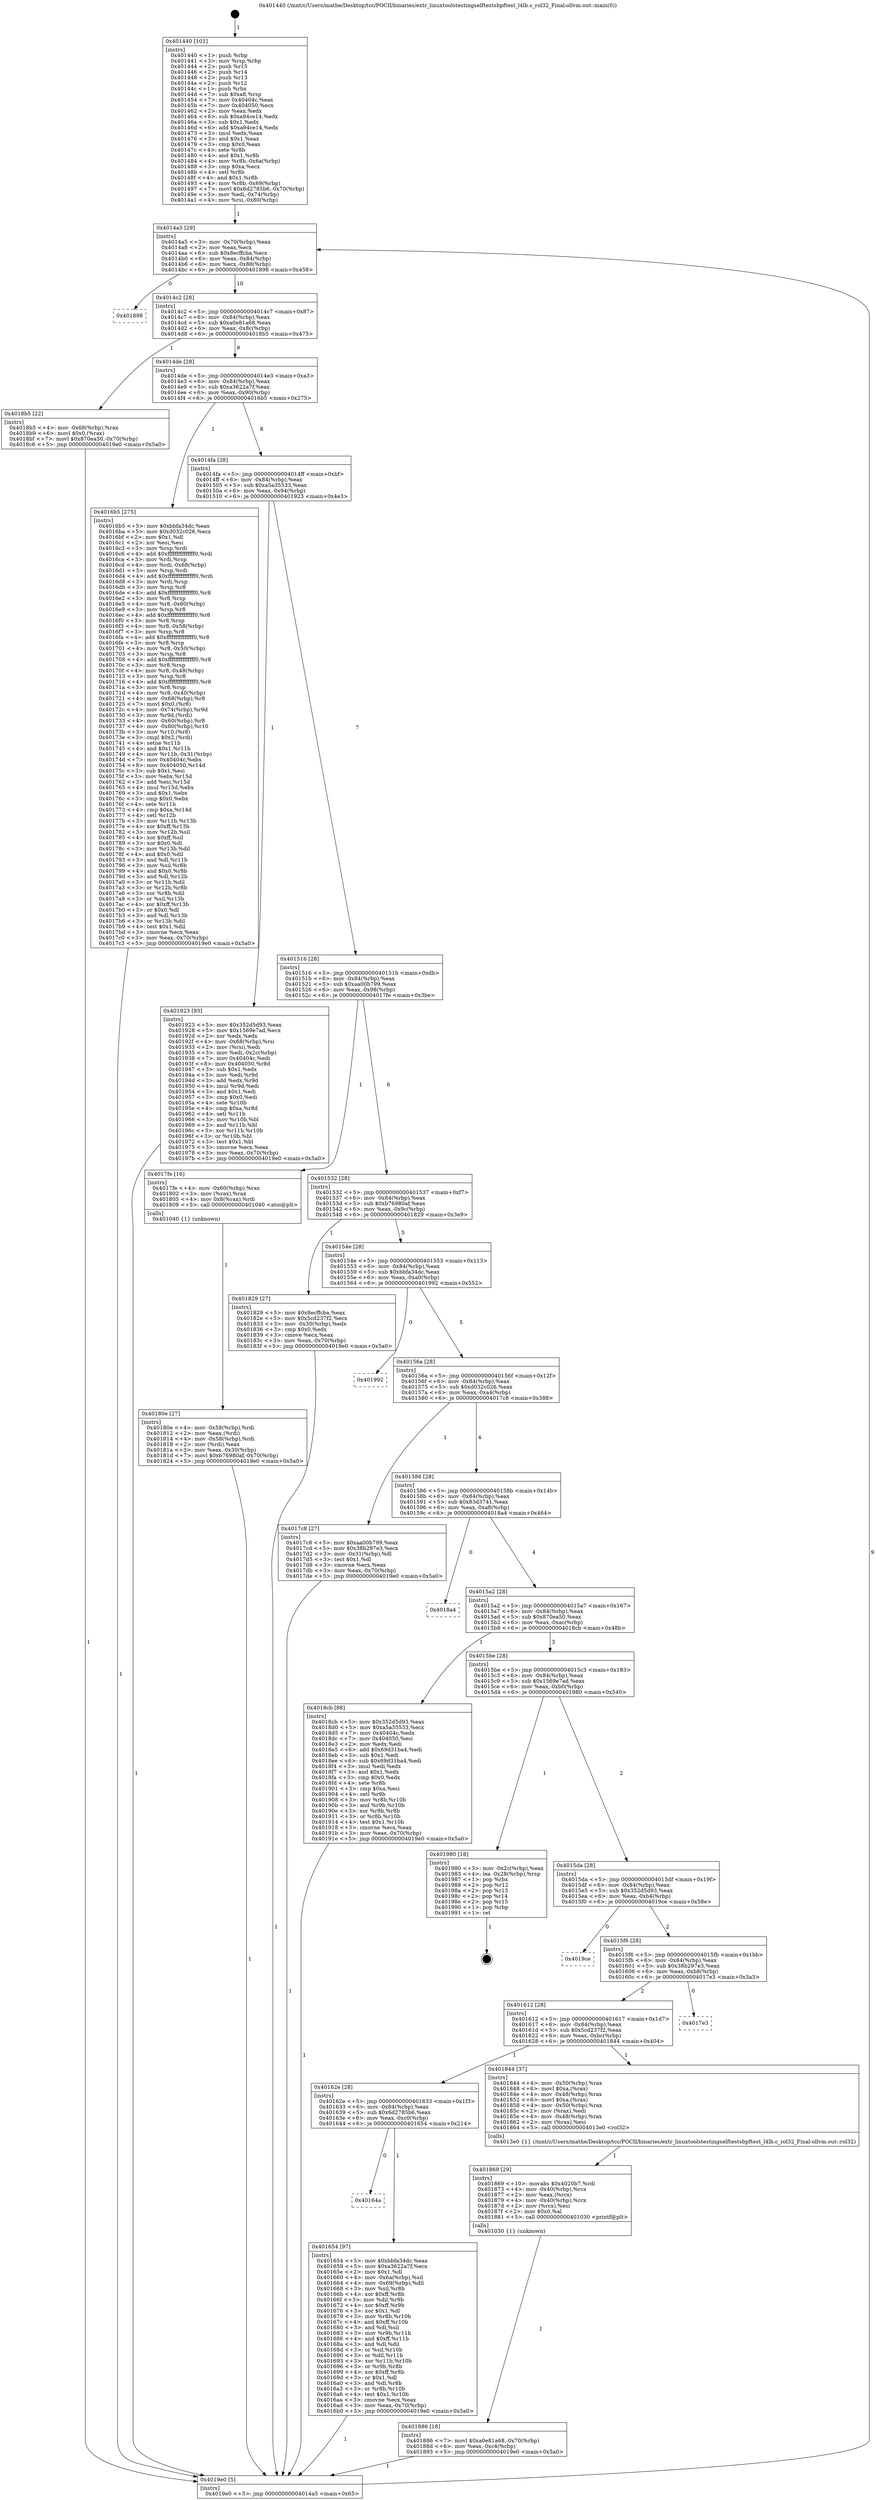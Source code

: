 digraph "0x401440" {
  label = "0x401440 (/mnt/c/Users/mathe/Desktop/tcc/POCII/binaries/extr_linuxtoolstestingselftestsbpftest_l4lb.c_rol32_Final-ollvm.out::main(0))"
  labelloc = "t"
  node[shape=record]

  Entry [label="",width=0.3,height=0.3,shape=circle,fillcolor=black,style=filled]
  "0x4014a5" [label="{
     0x4014a5 [29]\l
     | [instrs]\l
     &nbsp;&nbsp;0x4014a5 \<+3\>: mov -0x70(%rbp),%eax\l
     &nbsp;&nbsp;0x4014a8 \<+2\>: mov %eax,%ecx\l
     &nbsp;&nbsp;0x4014aa \<+6\>: sub $0x8ecffcba,%ecx\l
     &nbsp;&nbsp;0x4014b0 \<+6\>: mov %eax,-0x84(%rbp)\l
     &nbsp;&nbsp;0x4014b6 \<+6\>: mov %ecx,-0x88(%rbp)\l
     &nbsp;&nbsp;0x4014bc \<+6\>: je 0000000000401898 \<main+0x458\>\l
  }"]
  "0x401898" [label="{
     0x401898\l
  }", style=dashed]
  "0x4014c2" [label="{
     0x4014c2 [28]\l
     | [instrs]\l
     &nbsp;&nbsp;0x4014c2 \<+5\>: jmp 00000000004014c7 \<main+0x87\>\l
     &nbsp;&nbsp;0x4014c7 \<+6\>: mov -0x84(%rbp),%eax\l
     &nbsp;&nbsp;0x4014cd \<+5\>: sub $0xa0e81a68,%eax\l
     &nbsp;&nbsp;0x4014d2 \<+6\>: mov %eax,-0x8c(%rbp)\l
     &nbsp;&nbsp;0x4014d8 \<+6\>: je 00000000004018b5 \<main+0x475\>\l
  }"]
  Exit [label="",width=0.3,height=0.3,shape=circle,fillcolor=black,style=filled,peripheries=2]
  "0x4018b5" [label="{
     0x4018b5 [22]\l
     | [instrs]\l
     &nbsp;&nbsp;0x4018b5 \<+4\>: mov -0x68(%rbp),%rax\l
     &nbsp;&nbsp;0x4018b9 \<+6\>: movl $0x0,(%rax)\l
     &nbsp;&nbsp;0x4018bf \<+7\>: movl $0x870ea50,-0x70(%rbp)\l
     &nbsp;&nbsp;0x4018c6 \<+5\>: jmp 00000000004019e0 \<main+0x5a0\>\l
  }"]
  "0x4014de" [label="{
     0x4014de [28]\l
     | [instrs]\l
     &nbsp;&nbsp;0x4014de \<+5\>: jmp 00000000004014e3 \<main+0xa3\>\l
     &nbsp;&nbsp;0x4014e3 \<+6\>: mov -0x84(%rbp),%eax\l
     &nbsp;&nbsp;0x4014e9 \<+5\>: sub $0xa3622a7f,%eax\l
     &nbsp;&nbsp;0x4014ee \<+6\>: mov %eax,-0x90(%rbp)\l
     &nbsp;&nbsp;0x4014f4 \<+6\>: je 00000000004016b5 \<main+0x275\>\l
  }"]
  "0x401886" [label="{
     0x401886 [18]\l
     | [instrs]\l
     &nbsp;&nbsp;0x401886 \<+7\>: movl $0xa0e81a68,-0x70(%rbp)\l
     &nbsp;&nbsp;0x40188d \<+6\>: mov %eax,-0xc4(%rbp)\l
     &nbsp;&nbsp;0x401893 \<+5\>: jmp 00000000004019e0 \<main+0x5a0\>\l
  }"]
  "0x4016b5" [label="{
     0x4016b5 [275]\l
     | [instrs]\l
     &nbsp;&nbsp;0x4016b5 \<+5\>: mov $0xbbfa34dc,%eax\l
     &nbsp;&nbsp;0x4016ba \<+5\>: mov $0xd032c026,%ecx\l
     &nbsp;&nbsp;0x4016bf \<+2\>: mov $0x1,%dl\l
     &nbsp;&nbsp;0x4016c1 \<+2\>: xor %esi,%esi\l
     &nbsp;&nbsp;0x4016c3 \<+3\>: mov %rsp,%rdi\l
     &nbsp;&nbsp;0x4016c6 \<+4\>: add $0xfffffffffffffff0,%rdi\l
     &nbsp;&nbsp;0x4016ca \<+3\>: mov %rdi,%rsp\l
     &nbsp;&nbsp;0x4016cd \<+4\>: mov %rdi,-0x68(%rbp)\l
     &nbsp;&nbsp;0x4016d1 \<+3\>: mov %rsp,%rdi\l
     &nbsp;&nbsp;0x4016d4 \<+4\>: add $0xfffffffffffffff0,%rdi\l
     &nbsp;&nbsp;0x4016d8 \<+3\>: mov %rdi,%rsp\l
     &nbsp;&nbsp;0x4016db \<+3\>: mov %rsp,%r8\l
     &nbsp;&nbsp;0x4016de \<+4\>: add $0xfffffffffffffff0,%r8\l
     &nbsp;&nbsp;0x4016e2 \<+3\>: mov %r8,%rsp\l
     &nbsp;&nbsp;0x4016e5 \<+4\>: mov %r8,-0x60(%rbp)\l
     &nbsp;&nbsp;0x4016e9 \<+3\>: mov %rsp,%r8\l
     &nbsp;&nbsp;0x4016ec \<+4\>: add $0xfffffffffffffff0,%r8\l
     &nbsp;&nbsp;0x4016f0 \<+3\>: mov %r8,%rsp\l
     &nbsp;&nbsp;0x4016f3 \<+4\>: mov %r8,-0x58(%rbp)\l
     &nbsp;&nbsp;0x4016f7 \<+3\>: mov %rsp,%r8\l
     &nbsp;&nbsp;0x4016fa \<+4\>: add $0xfffffffffffffff0,%r8\l
     &nbsp;&nbsp;0x4016fe \<+3\>: mov %r8,%rsp\l
     &nbsp;&nbsp;0x401701 \<+4\>: mov %r8,-0x50(%rbp)\l
     &nbsp;&nbsp;0x401705 \<+3\>: mov %rsp,%r8\l
     &nbsp;&nbsp;0x401708 \<+4\>: add $0xfffffffffffffff0,%r8\l
     &nbsp;&nbsp;0x40170c \<+3\>: mov %r8,%rsp\l
     &nbsp;&nbsp;0x40170f \<+4\>: mov %r8,-0x48(%rbp)\l
     &nbsp;&nbsp;0x401713 \<+3\>: mov %rsp,%r8\l
     &nbsp;&nbsp;0x401716 \<+4\>: add $0xfffffffffffffff0,%r8\l
     &nbsp;&nbsp;0x40171a \<+3\>: mov %r8,%rsp\l
     &nbsp;&nbsp;0x40171d \<+4\>: mov %r8,-0x40(%rbp)\l
     &nbsp;&nbsp;0x401721 \<+4\>: mov -0x68(%rbp),%r8\l
     &nbsp;&nbsp;0x401725 \<+7\>: movl $0x0,(%r8)\l
     &nbsp;&nbsp;0x40172c \<+4\>: mov -0x74(%rbp),%r9d\l
     &nbsp;&nbsp;0x401730 \<+3\>: mov %r9d,(%rdi)\l
     &nbsp;&nbsp;0x401733 \<+4\>: mov -0x60(%rbp),%r8\l
     &nbsp;&nbsp;0x401737 \<+4\>: mov -0x80(%rbp),%r10\l
     &nbsp;&nbsp;0x40173b \<+3\>: mov %r10,(%r8)\l
     &nbsp;&nbsp;0x40173e \<+3\>: cmpl $0x2,(%rdi)\l
     &nbsp;&nbsp;0x401741 \<+4\>: setne %r11b\l
     &nbsp;&nbsp;0x401745 \<+4\>: and $0x1,%r11b\l
     &nbsp;&nbsp;0x401749 \<+4\>: mov %r11b,-0x31(%rbp)\l
     &nbsp;&nbsp;0x40174d \<+7\>: mov 0x40404c,%ebx\l
     &nbsp;&nbsp;0x401754 \<+8\>: mov 0x404050,%r14d\l
     &nbsp;&nbsp;0x40175c \<+3\>: sub $0x1,%esi\l
     &nbsp;&nbsp;0x40175f \<+3\>: mov %ebx,%r15d\l
     &nbsp;&nbsp;0x401762 \<+3\>: add %esi,%r15d\l
     &nbsp;&nbsp;0x401765 \<+4\>: imul %r15d,%ebx\l
     &nbsp;&nbsp;0x401769 \<+3\>: and $0x1,%ebx\l
     &nbsp;&nbsp;0x40176c \<+3\>: cmp $0x0,%ebx\l
     &nbsp;&nbsp;0x40176f \<+4\>: sete %r11b\l
     &nbsp;&nbsp;0x401773 \<+4\>: cmp $0xa,%r14d\l
     &nbsp;&nbsp;0x401777 \<+4\>: setl %r12b\l
     &nbsp;&nbsp;0x40177b \<+3\>: mov %r11b,%r13b\l
     &nbsp;&nbsp;0x40177e \<+4\>: xor $0xff,%r13b\l
     &nbsp;&nbsp;0x401782 \<+3\>: mov %r12b,%sil\l
     &nbsp;&nbsp;0x401785 \<+4\>: xor $0xff,%sil\l
     &nbsp;&nbsp;0x401789 \<+3\>: xor $0x0,%dl\l
     &nbsp;&nbsp;0x40178c \<+3\>: mov %r13b,%dil\l
     &nbsp;&nbsp;0x40178f \<+4\>: and $0x0,%dil\l
     &nbsp;&nbsp;0x401793 \<+3\>: and %dl,%r11b\l
     &nbsp;&nbsp;0x401796 \<+3\>: mov %sil,%r8b\l
     &nbsp;&nbsp;0x401799 \<+4\>: and $0x0,%r8b\l
     &nbsp;&nbsp;0x40179d \<+3\>: and %dl,%r12b\l
     &nbsp;&nbsp;0x4017a0 \<+3\>: or %r11b,%dil\l
     &nbsp;&nbsp;0x4017a3 \<+3\>: or %r12b,%r8b\l
     &nbsp;&nbsp;0x4017a6 \<+3\>: xor %r8b,%dil\l
     &nbsp;&nbsp;0x4017a9 \<+3\>: or %sil,%r13b\l
     &nbsp;&nbsp;0x4017ac \<+4\>: xor $0xff,%r13b\l
     &nbsp;&nbsp;0x4017b0 \<+3\>: or $0x0,%dl\l
     &nbsp;&nbsp;0x4017b3 \<+3\>: and %dl,%r13b\l
     &nbsp;&nbsp;0x4017b6 \<+3\>: or %r13b,%dil\l
     &nbsp;&nbsp;0x4017b9 \<+4\>: test $0x1,%dil\l
     &nbsp;&nbsp;0x4017bd \<+3\>: cmovne %ecx,%eax\l
     &nbsp;&nbsp;0x4017c0 \<+3\>: mov %eax,-0x70(%rbp)\l
     &nbsp;&nbsp;0x4017c3 \<+5\>: jmp 00000000004019e0 \<main+0x5a0\>\l
  }"]
  "0x4014fa" [label="{
     0x4014fa [28]\l
     | [instrs]\l
     &nbsp;&nbsp;0x4014fa \<+5\>: jmp 00000000004014ff \<main+0xbf\>\l
     &nbsp;&nbsp;0x4014ff \<+6\>: mov -0x84(%rbp),%eax\l
     &nbsp;&nbsp;0x401505 \<+5\>: sub $0xa5a35533,%eax\l
     &nbsp;&nbsp;0x40150a \<+6\>: mov %eax,-0x94(%rbp)\l
     &nbsp;&nbsp;0x401510 \<+6\>: je 0000000000401923 \<main+0x4e3\>\l
  }"]
  "0x401869" [label="{
     0x401869 [29]\l
     | [instrs]\l
     &nbsp;&nbsp;0x401869 \<+10\>: movabs $0x4020b7,%rdi\l
     &nbsp;&nbsp;0x401873 \<+4\>: mov -0x40(%rbp),%rcx\l
     &nbsp;&nbsp;0x401877 \<+2\>: mov %eax,(%rcx)\l
     &nbsp;&nbsp;0x401879 \<+4\>: mov -0x40(%rbp),%rcx\l
     &nbsp;&nbsp;0x40187d \<+2\>: mov (%rcx),%esi\l
     &nbsp;&nbsp;0x40187f \<+2\>: mov $0x0,%al\l
     &nbsp;&nbsp;0x401881 \<+5\>: call 0000000000401030 \<printf@plt\>\l
     | [calls]\l
     &nbsp;&nbsp;0x401030 \{1\} (unknown)\l
  }"]
  "0x401923" [label="{
     0x401923 [93]\l
     | [instrs]\l
     &nbsp;&nbsp;0x401923 \<+5\>: mov $0x352d5d93,%eax\l
     &nbsp;&nbsp;0x401928 \<+5\>: mov $0x1569e7ad,%ecx\l
     &nbsp;&nbsp;0x40192d \<+2\>: xor %edx,%edx\l
     &nbsp;&nbsp;0x40192f \<+4\>: mov -0x68(%rbp),%rsi\l
     &nbsp;&nbsp;0x401933 \<+2\>: mov (%rsi),%edi\l
     &nbsp;&nbsp;0x401935 \<+3\>: mov %edi,-0x2c(%rbp)\l
     &nbsp;&nbsp;0x401938 \<+7\>: mov 0x40404c,%edi\l
     &nbsp;&nbsp;0x40193f \<+8\>: mov 0x404050,%r8d\l
     &nbsp;&nbsp;0x401947 \<+3\>: sub $0x1,%edx\l
     &nbsp;&nbsp;0x40194a \<+3\>: mov %edi,%r9d\l
     &nbsp;&nbsp;0x40194d \<+3\>: add %edx,%r9d\l
     &nbsp;&nbsp;0x401950 \<+4\>: imul %r9d,%edi\l
     &nbsp;&nbsp;0x401954 \<+3\>: and $0x1,%edi\l
     &nbsp;&nbsp;0x401957 \<+3\>: cmp $0x0,%edi\l
     &nbsp;&nbsp;0x40195a \<+4\>: sete %r10b\l
     &nbsp;&nbsp;0x40195e \<+4\>: cmp $0xa,%r8d\l
     &nbsp;&nbsp;0x401962 \<+4\>: setl %r11b\l
     &nbsp;&nbsp;0x401966 \<+3\>: mov %r10b,%bl\l
     &nbsp;&nbsp;0x401969 \<+3\>: and %r11b,%bl\l
     &nbsp;&nbsp;0x40196c \<+3\>: xor %r11b,%r10b\l
     &nbsp;&nbsp;0x40196f \<+3\>: or %r10b,%bl\l
     &nbsp;&nbsp;0x401972 \<+3\>: test $0x1,%bl\l
     &nbsp;&nbsp;0x401975 \<+3\>: cmovne %ecx,%eax\l
     &nbsp;&nbsp;0x401978 \<+3\>: mov %eax,-0x70(%rbp)\l
     &nbsp;&nbsp;0x40197b \<+5\>: jmp 00000000004019e0 \<main+0x5a0\>\l
  }"]
  "0x401516" [label="{
     0x401516 [28]\l
     | [instrs]\l
     &nbsp;&nbsp;0x401516 \<+5\>: jmp 000000000040151b \<main+0xdb\>\l
     &nbsp;&nbsp;0x40151b \<+6\>: mov -0x84(%rbp),%eax\l
     &nbsp;&nbsp;0x401521 \<+5\>: sub $0xaa00b799,%eax\l
     &nbsp;&nbsp;0x401526 \<+6\>: mov %eax,-0x98(%rbp)\l
     &nbsp;&nbsp;0x40152c \<+6\>: je 00000000004017fe \<main+0x3be\>\l
  }"]
  "0x40180e" [label="{
     0x40180e [27]\l
     | [instrs]\l
     &nbsp;&nbsp;0x40180e \<+4\>: mov -0x58(%rbp),%rdi\l
     &nbsp;&nbsp;0x401812 \<+2\>: mov %eax,(%rdi)\l
     &nbsp;&nbsp;0x401814 \<+4\>: mov -0x58(%rbp),%rdi\l
     &nbsp;&nbsp;0x401818 \<+2\>: mov (%rdi),%eax\l
     &nbsp;&nbsp;0x40181a \<+3\>: mov %eax,-0x30(%rbp)\l
     &nbsp;&nbsp;0x40181d \<+7\>: movl $0xb76980af,-0x70(%rbp)\l
     &nbsp;&nbsp;0x401824 \<+5\>: jmp 00000000004019e0 \<main+0x5a0\>\l
  }"]
  "0x4017fe" [label="{
     0x4017fe [16]\l
     | [instrs]\l
     &nbsp;&nbsp;0x4017fe \<+4\>: mov -0x60(%rbp),%rax\l
     &nbsp;&nbsp;0x401802 \<+3\>: mov (%rax),%rax\l
     &nbsp;&nbsp;0x401805 \<+4\>: mov 0x8(%rax),%rdi\l
     &nbsp;&nbsp;0x401809 \<+5\>: call 0000000000401040 \<atoi@plt\>\l
     | [calls]\l
     &nbsp;&nbsp;0x401040 \{1\} (unknown)\l
  }"]
  "0x401532" [label="{
     0x401532 [28]\l
     | [instrs]\l
     &nbsp;&nbsp;0x401532 \<+5\>: jmp 0000000000401537 \<main+0xf7\>\l
     &nbsp;&nbsp;0x401537 \<+6\>: mov -0x84(%rbp),%eax\l
     &nbsp;&nbsp;0x40153d \<+5\>: sub $0xb76980af,%eax\l
     &nbsp;&nbsp;0x401542 \<+6\>: mov %eax,-0x9c(%rbp)\l
     &nbsp;&nbsp;0x401548 \<+6\>: je 0000000000401829 \<main+0x3e9\>\l
  }"]
  "0x401440" [label="{
     0x401440 [101]\l
     | [instrs]\l
     &nbsp;&nbsp;0x401440 \<+1\>: push %rbp\l
     &nbsp;&nbsp;0x401441 \<+3\>: mov %rsp,%rbp\l
     &nbsp;&nbsp;0x401444 \<+2\>: push %r15\l
     &nbsp;&nbsp;0x401446 \<+2\>: push %r14\l
     &nbsp;&nbsp;0x401448 \<+2\>: push %r13\l
     &nbsp;&nbsp;0x40144a \<+2\>: push %r12\l
     &nbsp;&nbsp;0x40144c \<+1\>: push %rbx\l
     &nbsp;&nbsp;0x40144d \<+7\>: sub $0xa8,%rsp\l
     &nbsp;&nbsp;0x401454 \<+7\>: mov 0x40404c,%eax\l
     &nbsp;&nbsp;0x40145b \<+7\>: mov 0x404050,%ecx\l
     &nbsp;&nbsp;0x401462 \<+2\>: mov %eax,%edx\l
     &nbsp;&nbsp;0x401464 \<+6\>: sub $0xa94ce14,%edx\l
     &nbsp;&nbsp;0x40146a \<+3\>: sub $0x1,%edx\l
     &nbsp;&nbsp;0x40146d \<+6\>: add $0xa94ce14,%edx\l
     &nbsp;&nbsp;0x401473 \<+3\>: imul %edx,%eax\l
     &nbsp;&nbsp;0x401476 \<+3\>: and $0x1,%eax\l
     &nbsp;&nbsp;0x401479 \<+3\>: cmp $0x0,%eax\l
     &nbsp;&nbsp;0x40147c \<+4\>: sete %r8b\l
     &nbsp;&nbsp;0x401480 \<+4\>: and $0x1,%r8b\l
     &nbsp;&nbsp;0x401484 \<+4\>: mov %r8b,-0x6a(%rbp)\l
     &nbsp;&nbsp;0x401488 \<+3\>: cmp $0xa,%ecx\l
     &nbsp;&nbsp;0x40148b \<+4\>: setl %r8b\l
     &nbsp;&nbsp;0x40148f \<+4\>: and $0x1,%r8b\l
     &nbsp;&nbsp;0x401493 \<+4\>: mov %r8b,-0x69(%rbp)\l
     &nbsp;&nbsp;0x401497 \<+7\>: movl $0x6d2785b6,-0x70(%rbp)\l
     &nbsp;&nbsp;0x40149e \<+3\>: mov %edi,-0x74(%rbp)\l
     &nbsp;&nbsp;0x4014a1 \<+4\>: mov %rsi,-0x80(%rbp)\l
  }"]
  "0x401829" [label="{
     0x401829 [27]\l
     | [instrs]\l
     &nbsp;&nbsp;0x401829 \<+5\>: mov $0x8ecffcba,%eax\l
     &nbsp;&nbsp;0x40182e \<+5\>: mov $0x5cd237f2,%ecx\l
     &nbsp;&nbsp;0x401833 \<+3\>: mov -0x30(%rbp),%edx\l
     &nbsp;&nbsp;0x401836 \<+3\>: cmp $0x0,%edx\l
     &nbsp;&nbsp;0x401839 \<+3\>: cmove %ecx,%eax\l
     &nbsp;&nbsp;0x40183c \<+3\>: mov %eax,-0x70(%rbp)\l
     &nbsp;&nbsp;0x40183f \<+5\>: jmp 00000000004019e0 \<main+0x5a0\>\l
  }"]
  "0x40154e" [label="{
     0x40154e [28]\l
     | [instrs]\l
     &nbsp;&nbsp;0x40154e \<+5\>: jmp 0000000000401553 \<main+0x113\>\l
     &nbsp;&nbsp;0x401553 \<+6\>: mov -0x84(%rbp),%eax\l
     &nbsp;&nbsp;0x401559 \<+5\>: sub $0xbbfa34dc,%eax\l
     &nbsp;&nbsp;0x40155e \<+6\>: mov %eax,-0xa0(%rbp)\l
     &nbsp;&nbsp;0x401564 \<+6\>: je 0000000000401992 \<main+0x552\>\l
  }"]
  "0x4019e0" [label="{
     0x4019e0 [5]\l
     | [instrs]\l
     &nbsp;&nbsp;0x4019e0 \<+5\>: jmp 00000000004014a5 \<main+0x65\>\l
  }"]
  "0x401992" [label="{
     0x401992\l
  }", style=dashed]
  "0x40156a" [label="{
     0x40156a [28]\l
     | [instrs]\l
     &nbsp;&nbsp;0x40156a \<+5\>: jmp 000000000040156f \<main+0x12f\>\l
     &nbsp;&nbsp;0x40156f \<+6\>: mov -0x84(%rbp),%eax\l
     &nbsp;&nbsp;0x401575 \<+5\>: sub $0xd032c026,%eax\l
     &nbsp;&nbsp;0x40157a \<+6\>: mov %eax,-0xa4(%rbp)\l
     &nbsp;&nbsp;0x401580 \<+6\>: je 00000000004017c8 \<main+0x388\>\l
  }"]
  "0x40164a" [label="{
     0x40164a\l
  }", style=dashed]
  "0x4017c8" [label="{
     0x4017c8 [27]\l
     | [instrs]\l
     &nbsp;&nbsp;0x4017c8 \<+5\>: mov $0xaa00b799,%eax\l
     &nbsp;&nbsp;0x4017cd \<+5\>: mov $0x38b297e3,%ecx\l
     &nbsp;&nbsp;0x4017d2 \<+3\>: mov -0x31(%rbp),%dl\l
     &nbsp;&nbsp;0x4017d5 \<+3\>: test $0x1,%dl\l
     &nbsp;&nbsp;0x4017d8 \<+3\>: cmovne %ecx,%eax\l
     &nbsp;&nbsp;0x4017db \<+3\>: mov %eax,-0x70(%rbp)\l
     &nbsp;&nbsp;0x4017de \<+5\>: jmp 00000000004019e0 \<main+0x5a0\>\l
  }"]
  "0x401586" [label="{
     0x401586 [28]\l
     | [instrs]\l
     &nbsp;&nbsp;0x401586 \<+5\>: jmp 000000000040158b \<main+0x14b\>\l
     &nbsp;&nbsp;0x40158b \<+6\>: mov -0x84(%rbp),%eax\l
     &nbsp;&nbsp;0x401591 \<+5\>: sub $0x83d3741,%eax\l
     &nbsp;&nbsp;0x401596 \<+6\>: mov %eax,-0xa8(%rbp)\l
     &nbsp;&nbsp;0x40159c \<+6\>: je 00000000004018a4 \<main+0x464\>\l
  }"]
  "0x401654" [label="{
     0x401654 [97]\l
     | [instrs]\l
     &nbsp;&nbsp;0x401654 \<+5\>: mov $0xbbfa34dc,%eax\l
     &nbsp;&nbsp;0x401659 \<+5\>: mov $0xa3622a7f,%ecx\l
     &nbsp;&nbsp;0x40165e \<+2\>: mov $0x1,%dl\l
     &nbsp;&nbsp;0x401660 \<+4\>: mov -0x6a(%rbp),%sil\l
     &nbsp;&nbsp;0x401664 \<+4\>: mov -0x69(%rbp),%dil\l
     &nbsp;&nbsp;0x401668 \<+3\>: mov %sil,%r8b\l
     &nbsp;&nbsp;0x40166b \<+4\>: xor $0xff,%r8b\l
     &nbsp;&nbsp;0x40166f \<+3\>: mov %dil,%r9b\l
     &nbsp;&nbsp;0x401672 \<+4\>: xor $0xff,%r9b\l
     &nbsp;&nbsp;0x401676 \<+3\>: xor $0x1,%dl\l
     &nbsp;&nbsp;0x401679 \<+3\>: mov %r8b,%r10b\l
     &nbsp;&nbsp;0x40167c \<+4\>: and $0xff,%r10b\l
     &nbsp;&nbsp;0x401680 \<+3\>: and %dl,%sil\l
     &nbsp;&nbsp;0x401683 \<+3\>: mov %r9b,%r11b\l
     &nbsp;&nbsp;0x401686 \<+4\>: and $0xff,%r11b\l
     &nbsp;&nbsp;0x40168a \<+3\>: and %dl,%dil\l
     &nbsp;&nbsp;0x40168d \<+3\>: or %sil,%r10b\l
     &nbsp;&nbsp;0x401690 \<+3\>: or %dil,%r11b\l
     &nbsp;&nbsp;0x401693 \<+3\>: xor %r11b,%r10b\l
     &nbsp;&nbsp;0x401696 \<+3\>: or %r9b,%r8b\l
     &nbsp;&nbsp;0x401699 \<+4\>: xor $0xff,%r8b\l
     &nbsp;&nbsp;0x40169d \<+3\>: or $0x1,%dl\l
     &nbsp;&nbsp;0x4016a0 \<+3\>: and %dl,%r8b\l
     &nbsp;&nbsp;0x4016a3 \<+3\>: or %r8b,%r10b\l
     &nbsp;&nbsp;0x4016a6 \<+4\>: test $0x1,%r10b\l
     &nbsp;&nbsp;0x4016aa \<+3\>: cmovne %ecx,%eax\l
     &nbsp;&nbsp;0x4016ad \<+3\>: mov %eax,-0x70(%rbp)\l
     &nbsp;&nbsp;0x4016b0 \<+5\>: jmp 00000000004019e0 \<main+0x5a0\>\l
  }"]
  "0x4018a4" [label="{
     0x4018a4\l
  }", style=dashed]
  "0x4015a2" [label="{
     0x4015a2 [28]\l
     | [instrs]\l
     &nbsp;&nbsp;0x4015a2 \<+5\>: jmp 00000000004015a7 \<main+0x167\>\l
     &nbsp;&nbsp;0x4015a7 \<+6\>: mov -0x84(%rbp),%eax\l
     &nbsp;&nbsp;0x4015ad \<+5\>: sub $0x870ea50,%eax\l
     &nbsp;&nbsp;0x4015b2 \<+6\>: mov %eax,-0xac(%rbp)\l
     &nbsp;&nbsp;0x4015b8 \<+6\>: je 00000000004018cb \<main+0x48b\>\l
  }"]
  "0x40162e" [label="{
     0x40162e [28]\l
     | [instrs]\l
     &nbsp;&nbsp;0x40162e \<+5\>: jmp 0000000000401633 \<main+0x1f3\>\l
     &nbsp;&nbsp;0x401633 \<+6\>: mov -0x84(%rbp),%eax\l
     &nbsp;&nbsp;0x401639 \<+5\>: sub $0x6d2785b6,%eax\l
     &nbsp;&nbsp;0x40163e \<+6\>: mov %eax,-0xc0(%rbp)\l
     &nbsp;&nbsp;0x401644 \<+6\>: je 0000000000401654 \<main+0x214\>\l
  }"]
  "0x4018cb" [label="{
     0x4018cb [88]\l
     | [instrs]\l
     &nbsp;&nbsp;0x4018cb \<+5\>: mov $0x352d5d93,%eax\l
     &nbsp;&nbsp;0x4018d0 \<+5\>: mov $0xa5a35533,%ecx\l
     &nbsp;&nbsp;0x4018d5 \<+7\>: mov 0x40404c,%edx\l
     &nbsp;&nbsp;0x4018dc \<+7\>: mov 0x404050,%esi\l
     &nbsp;&nbsp;0x4018e3 \<+2\>: mov %edx,%edi\l
     &nbsp;&nbsp;0x4018e5 \<+6\>: add $0x69d31ba4,%edi\l
     &nbsp;&nbsp;0x4018eb \<+3\>: sub $0x1,%edi\l
     &nbsp;&nbsp;0x4018ee \<+6\>: sub $0x69d31ba4,%edi\l
     &nbsp;&nbsp;0x4018f4 \<+3\>: imul %edi,%edx\l
     &nbsp;&nbsp;0x4018f7 \<+3\>: and $0x1,%edx\l
     &nbsp;&nbsp;0x4018fa \<+3\>: cmp $0x0,%edx\l
     &nbsp;&nbsp;0x4018fd \<+4\>: sete %r8b\l
     &nbsp;&nbsp;0x401901 \<+3\>: cmp $0xa,%esi\l
     &nbsp;&nbsp;0x401904 \<+4\>: setl %r9b\l
     &nbsp;&nbsp;0x401908 \<+3\>: mov %r8b,%r10b\l
     &nbsp;&nbsp;0x40190b \<+3\>: and %r9b,%r10b\l
     &nbsp;&nbsp;0x40190e \<+3\>: xor %r9b,%r8b\l
     &nbsp;&nbsp;0x401911 \<+3\>: or %r8b,%r10b\l
     &nbsp;&nbsp;0x401914 \<+4\>: test $0x1,%r10b\l
     &nbsp;&nbsp;0x401918 \<+3\>: cmovne %ecx,%eax\l
     &nbsp;&nbsp;0x40191b \<+3\>: mov %eax,-0x70(%rbp)\l
     &nbsp;&nbsp;0x40191e \<+5\>: jmp 00000000004019e0 \<main+0x5a0\>\l
  }"]
  "0x4015be" [label="{
     0x4015be [28]\l
     | [instrs]\l
     &nbsp;&nbsp;0x4015be \<+5\>: jmp 00000000004015c3 \<main+0x183\>\l
     &nbsp;&nbsp;0x4015c3 \<+6\>: mov -0x84(%rbp),%eax\l
     &nbsp;&nbsp;0x4015c9 \<+5\>: sub $0x1569e7ad,%eax\l
     &nbsp;&nbsp;0x4015ce \<+6\>: mov %eax,-0xb0(%rbp)\l
     &nbsp;&nbsp;0x4015d4 \<+6\>: je 0000000000401980 \<main+0x540\>\l
  }"]
  "0x401844" [label="{
     0x401844 [37]\l
     | [instrs]\l
     &nbsp;&nbsp;0x401844 \<+4\>: mov -0x50(%rbp),%rax\l
     &nbsp;&nbsp;0x401848 \<+6\>: movl $0xa,(%rax)\l
     &nbsp;&nbsp;0x40184e \<+4\>: mov -0x48(%rbp),%rax\l
     &nbsp;&nbsp;0x401852 \<+6\>: movl $0xa,(%rax)\l
     &nbsp;&nbsp;0x401858 \<+4\>: mov -0x50(%rbp),%rax\l
     &nbsp;&nbsp;0x40185c \<+2\>: mov (%rax),%edi\l
     &nbsp;&nbsp;0x40185e \<+4\>: mov -0x48(%rbp),%rax\l
     &nbsp;&nbsp;0x401862 \<+2\>: mov (%rax),%esi\l
     &nbsp;&nbsp;0x401864 \<+5\>: call 00000000004013e0 \<rol32\>\l
     | [calls]\l
     &nbsp;&nbsp;0x4013e0 \{1\} (/mnt/c/Users/mathe/Desktop/tcc/POCII/binaries/extr_linuxtoolstestingselftestsbpftest_l4lb.c_rol32_Final-ollvm.out::rol32)\l
  }"]
  "0x401980" [label="{
     0x401980 [18]\l
     | [instrs]\l
     &nbsp;&nbsp;0x401980 \<+3\>: mov -0x2c(%rbp),%eax\l
     &nbsp;&nbsp;0x401983 \<+4\>: lea -0x28(%rbp),%rsp\l
     &nbsp;&nbsp;0x401987 \<+1\>: pop %rbx\l
     &nbsp;&nbsp;0x401988 \<+2\>: pop %r12\l
     &nbsp;&nbsp;0x40198a \<+2\>: pop %r13\l
     &nbsp;&nbsp;0x40198c \<+2\>: pop %r14\l
     &nbsp;&nbsp;0x40198e \<+2\>: pop %r15\l
     &nbsp;&nbsp;0x401990 \<+1\>: pop %rbp\l
     &nbsp;&nbsp;0x401991 \<+1\>: ret\l
  }"]
  "0x4015da" [label="{
     0x4015da [28]\l
     | [instrs]\l
     &nbsp;&nbsp;0x4015da \<+5\>: jmp 00000000004015df \<main+0x19f\>\l
     &nbsp;&nbsp;0x4015df \<+6\>: mov -0x84(%rbp),%eax\l
     &nbsp;&nbsp;0x4015e5 \<+5\>: sub $0x352d5d93,%eax\l
     &nbsp;&nbsp;0x4015ea \<+6\>: mov %eax,-0xb4(%rbp)\l
     &nbsp;&nbsp;0x4015f0 \<+6\>: je 00000000004019ce \<main+0x58e\>\l
  }"]
  "0x401612" [label="{
     0x401612 [28]\l
     | [instrs]\l
     &nbsp;&nbsp;0x401612 \<+5\>: jmp 0000000000401617 \<main+0x1d7\>\l
     &nbsp;&nbsp;0x401617 \<+6\>: mov -0x84(%rbp),%eax\l
     &nbsp;&nbsp;0x40161d \<+5\>: sub $0x5cd237f2,%eax\l
     &nbsp;&nbsp;0x401622 \<+6\>: mov %eax,-0xbc(%rbp)\l
     &nbsp;&nbsp;0x401628 \<+6\>: je 0000000000401844 \<main+0x404\>\l
  }"]
  "0x4019ce" [label="{
     0x4019ce\l
  }", style=dashed]
  "0x4015f6" [label="{
     0x4015f6 [28]\l
     | [instrs]\l
     &nbsp;&nbsp;0x4015f6 \<+5\>: jmp 00000000004015fb \<main+0x1bb\>\l
     &nbsp;&nbsp;0x4015fb \<+6\>: mov -0x84(%rbp),%eax\l
     &nbsp;&nbsp;0x401601 \<+5\>: sub $0x38b297e3,%eax\l
     &nbsp;&nbsp;0x401606 \<+6\>: mov %eax,-0xb8(%rbp)\l
     &nbsp;&nbsp;0x40160c \<+6\>: je 00000000004017e3 \<main+0x3a3\>\l
  }"]
  "0x4017e3" [label="{
     0x4017e3\l
  }", style=dashed]
  Entry -> "0x401440" [label=" 1"]
  "0x4014a5" -> "0x401898" [label=" 0"]
  "0x4014a5" -> "0x4014c2" [label=" 10"]
  "0x401980" -> Exit [label=" 1"]
  "0x4014c2" -> "0x4018b5" [label=" 1"]
  "0x4014c2" -> "0x4014de" [label=" 9"]
  "0x401923" -> "0x4019e0" [label=" 1"]
  "0x4014de" -> "0x4016b5" [label=" 1"]
  "0x4014de" -> "0x4014fa" [label=" 8"]
  "0x4018cb" -> "0x4019e0" [label=" 1"]
  "0x4014fa" -> "0x401923" [label=" 1"]
  "0x4014fa" -> "0x401516" [label=" 7"]
  "0x4018b5" -> "0x4019e0" [label=" 1"]
  "0x401516" -> "0x4017fe" [label=" 1"]
  "0x401516" -> "0x401532" [label=" 6"]
  "0x401886" -> "0x4019e0" [label=" 1"]
  "0x401532" -> "0x401829" [label=" 1"]
  "0x401532" -> "0x40154e" [label=" 5"]
  "0x401844" -> "0x401869" [label=" 1"]
  "0x40154e" -> "0x401992" [label=" 0"]
  "0x40154e" -> "0x40156a" [label=" 5"]
  "0x401829" -> "0x4019e0" [label=" 1"]
  "0x40156a" -> "0x4017c8" [label=" 1"]
  "0x40156a" -> "0x401586" [label=" 4"]
  "0x40180e" -> "0x4019e0" [label=" 1"]
  "0x401586" -> "0x4018a4" [label=" 0"]
  "0x401586" -> "0x4015a2" [label=" 4"]
  "0x4017fe" -> "0x40180e" [label=" 1"]
  "0x4015a2" -> "0x4018cb" [label=" 1"]
  "0x4015a2" -> "0x4015be" [label=" 3"]
  "0x4016b5" -> "0x4019e0" [label=" 1"]
  "0x4015be" -> "0x401980" [label=" 1"]
  "0x4015be" -> "0x4015da" [label=" 2"]
  "0x401869" -> "0x401886" [label=" 1"]
  "0x4015da" -> "0x4019ce" [label=" 0"]
  "0x4015da" -> "0x4015f6" [label=" 2"]
  "0x401440" -> "0x4014a5" [label=" 1"]
  "0x4015f6" -> "0x4017e3" [label=" 0"]
  "0x4015f6" -> "0x401612" [label=" 2"]
  "0x4019e0" -> "0x4014a5" [label=" 9"]
  "0x401612" -> "0x401844" [label=" 1"]
  "0x401612" -> "0x40162e" [label=" 1"]
  "0x4017c8" -> "0x4019e0" [label=" 1"]
  "0x40162e" -> "0x401654" [label=" 1"]
  "0x40162e" -> "0x40164a" [label=" 0"]
  "0x401654" -> "0x4019e0" [label=" 1"]
}
